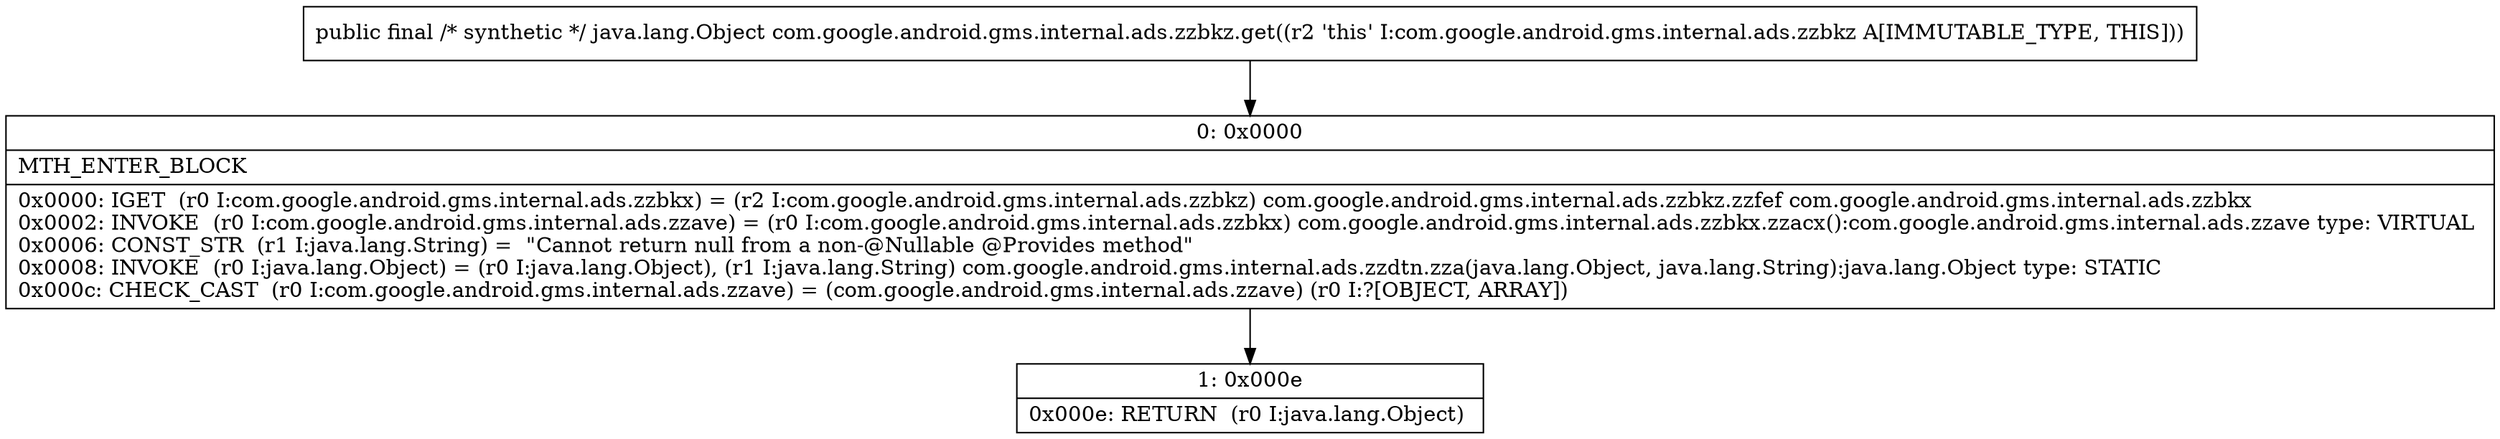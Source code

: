 digraph "CFG forcom.google.android.gms.internal.ads.zzbkz.get()Ljava\/lang\/Object;" {
Node_0 [shape=record,label="{0\:\ 0x0000|MTH_ENTER_BLOCK\l|0x0000: IGET  (r0 I:com.google.android.gms.internal.ads.zzbkx) = (r2 I:com.google.android.gms.internal.ads.zzbkz) com.google.android.gms.internal.ads.zzbkz.zzfef com.google.android.gms.internal.ads.zzbkx \l0x0002: INVOKE  (r0 I:com.google.android.gms.internal.ads.zzave) = (r0 I:com.google.android.gms.internal.ads.zzbkx) com.google.android.gms.internal.ads.zzbkx.zzacx():com.google.android.gms.internal.ads.zzave type: VIRTUAL \l0x0006: CONST_STR  (r1 I:java.lang.String) =  \"Cannot return null from a non\-@Nullable @Provides method\" \l0x0008: INVOKE  (r0 I:java.lang.Object) = (r0 I:java.lang.Object), (r1 I:java.lang.String) com.google.android.gms.internal.ads.zzdtn.zza(java.lang.Object, java.lang.String):java.lang.Object type: STATIC \l0x000c: CHECK_CAST  (r0 I:com.google.android.gms.internal.ads.zzave) = (com.google.android.gms.internal.ads.zzave) (r0 I:?[OBJECT, ARRAY]) \l}"];
Node_1 [shape=record,label="{1\:\ 0x000e|0x000e: RETURN  (r0 I:java.lang.Object) \l}"];
MethodNode[shape=record,label="{public final \/* synthetic *\/ java.lang.Object com.google.android.gms.internal.ads.zzbkz.get((r2 'this' I:com.google.android.gms.internal.ads.zzbkz A[IMMUTABLE_TYPE, THIS])) }"];
MethodNode -> Node_0;
Node_0 -> Node_1;
}

